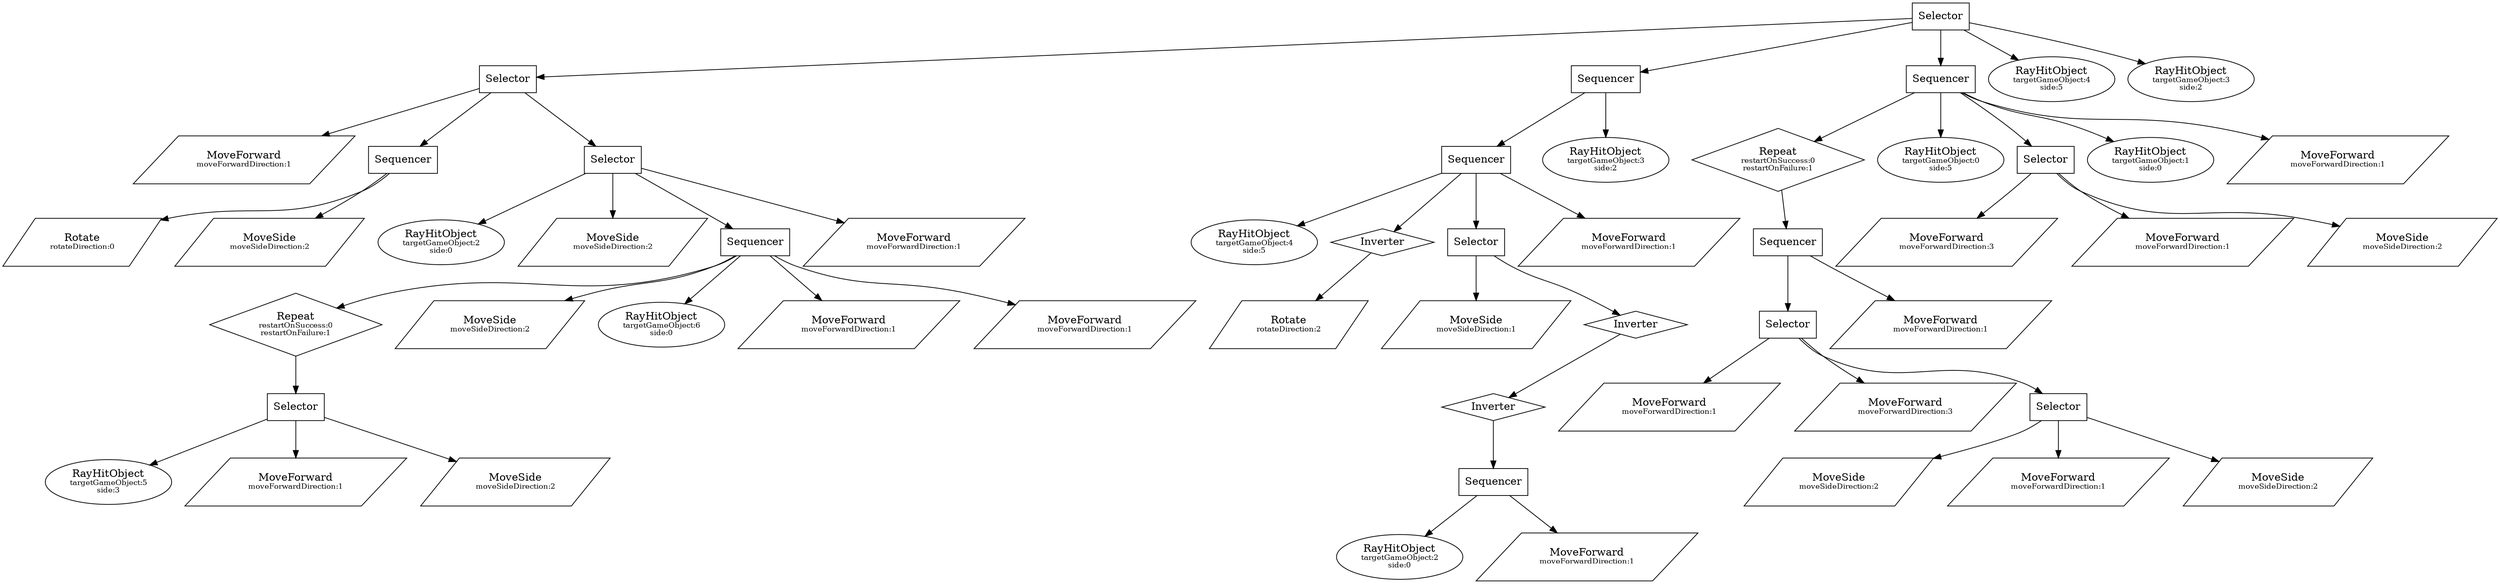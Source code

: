 digraph G {323822 [label="Selector", shape=polygon]
323823 [label="Selector", shape=polygon]
323824[label=<MoveForward<BR /><FONT POINT-SIZE="10">moveForwardDirection:1<BR /></FONT>>, shape=parallelogram]
323825 [label="Sequencer", shape=polygon]
323826[label=<Rotate<BR /><FONT POINT-SIZE="10">rotateDirection:0<BR /></FONT>>, shape=parallelogram]
323827[label=<MoveSide<BR /><FONT POINT-SIZE="10">moveSideDirection:2<BR /></FONT>>, shape=parallelogram]
323828 [label="Selector", shape=polygon]
323829[label=<RayHitObject<BR /><FONT POINT-SIZE="10">targetGameObject:2<BR />side:0<BR /></FONT>>, shape=ellipse]
323830[label=<MoveSide<BR /><FONT POINT-SIZE="10">moveSideDirection:2<BR /></FONT>>, shape=parallelogram]
323831 [label="Sequencer", shape=polygon]
323832[label=<Repeat<BR /><FONT POINT-SIZE="10">restartOnSuccess:0<BR />restartOnFailure:1<BR /></FONT>>, shape=diamond]
323833 [label="Selector", shape=polygon]
323889[label=<RayHitObject<BR /><FONT POINT-SIZE="10">targetGameObject:5<BR />side:3<BR /></FONT>>, shape=ellipse]
323835[label=<MoveForward<BR /><FONT POINT-SIZE="10">moveForwardDirection:1<BR /></FONT>>, shape=parallelogram]
323836[label=<MoveSide<BR /><FONT POINT-SIZE="10">moveSideDirection:2<BR /></FONT>>, shape=parallelogram]
323837[label=<MoveSide<BR /><FONT POINT-SIZE="10">moveSideDirection:2<BR /></FONT>>, shape=parallelogram]
323838[label=<RayHitObject<BR /><FONT POINT-SIZE="10">targetGameObject:6<BR />side:0<BR /></FONT>>, shape=ellipse]
323839[label=<MoveForward<BR /><FONT POINT-SIZE="10">moveForwardDirection:1<BR /></FONT>>, shape=parallelogram]
323840[label=<MoveForward<BR /><FONT POINT-SIZE="10">moveForwardDirection:1<BR /></FONT>>, shape=parallelogram]
323841[label=<MoveForward<BR /><FONT POINT-SIZE="10">moveForwardDirection:1<BR /></FONT>>, shape=parallelogram]
323842 [label="Sequencer", shape=polygon]
323843 [label="Sequencer", shape=polygon]
323844[label=<RayHitObject<BR /><FONT POINT-SIZE="10">targetGameObject:4<BR />side:5<BR /></FONT>>, shape=ellipse]
323845 [label="Inverter", shape=diamond]
323846[label=<Rotate<BR /><FONT POINT-SIZE="10">rotateDirection:2<BR /></FONT>>, shape=parallelogram]
323847 [label="Selector", shape=polygon]
323848[label=<MoveSide<BR /><FONT POINT-SIZE="10">moveSideDirection:1<BR /></FONT>>, shape=parallelogram]
323849 [label="Inverter", shape=diamond]
323850 [label="Inverter", shape=diamond]
323851 [label="Sequencer", shape=polygon]
323852[label=<RayHitObject<BR /><FONT POINT-SIZE="10">targetGameObject:2<BR />side:0<BR /></FONT>>, shape=ellipse]
323853[label=<MoveForward<BR /><FONT POINT-SIZE="10">moveForwardDirection:1<BR /></FONT>>, shape=parallelogram]
323854[label=<MoveForward<BR /><FONT POINT-SIZE="10">moveForwardDirection:1<BR /></FONT>>, shape=parallelogram]
323855[label=<RayHitObject<BR /><FONT POINT-SIZE="10">targetGameObject:3<BR />side:2<BR /></FONT>>, shape=ellipse]
323856 [label="Sequencer", shape=polygon]
323857[label=<Repeat<BR /><FONT POINT-SIZE="10">restartOnSuccess:0<BR />restartOnFailure:1<BR /></FONT>>, shape=diamond]
323858 [label="Sequencer", shape=polygon]
323859 [label="Selector", shape=polygon]
323860[label=<MoveForward<BR /><FONT POINT-SIZE="10">moveForwardDirection:1<BR /></FONT>>, shape=parallelogram]
323861[label=<MoveForward<BR /><FONT POINT-SIZE="10">moveForwardDirection:3<BR /></FONT>>, shape=parallelogram]
323862 [label="Selector", shape=polygon]
323863[label=<MoveSide<BR /><FONT POINT-SIZE="10">moveSideDirection:2<BR /></FONT>>, shape=parallelogram]
323864[label=<MoveForward<BR /><FONT POINT-SIZE="10">moveForwardDirection:1<BR /></FONT>>, shape=parallelogram]
323865[label=<MoveSide<BR /><FONT POINT-SIZE="10">moveSideDirection:2<BR /></FONT>>, shape=parallelogram]
323866[label=<MoveForward<BR /><FONT POINT-SIZE="10">moveForwardDirection:1<BR /></FONT>>, shape=parallelogram]
323867[label=<RayHitObject<BR /><FONT POINT-SIZE="10">targetGameObject:0<BR />side:5<BR /></FONT>>, shape=ellipse]
323868 [label="Selector", shape=polygon]
323869[label=<MoveForward<BR /><FONT POINT-SIZE="10">moveForwardDirection:3<BR /></FONT>>, shape=parallelogram]
323870[label=<MoveForward<BR /><FONT POINT-SIZE="10">moveForwardDirection:1<BR /></FONT>>, shape=parallelogram]
323871[label=<MoveSide<BR /><FONT POINT-SIZE="10">moveSideDirection:2<BR /></FONT>>, shape=parallelogram]
323872[label=<RayHitObject<BR /><FONT POINT-SIZE="10">targetGameObject:1<BR />side:0<BR /></FONT>>, shape=ellipse]
323873[label=<MoveForward<BR /><FONT POINT-SIZE="10">moveForwardDirection:1<BR /></FONT>>, shape=parallelogram]
323874[label=<RayHitObject<BR /><FONT POINT-SIZE="10">targetGameObject:4<BR />side:5<BR /></FONT>>, shape=ellipse]
323875[label=<RayHitObject<BR /><FONT POINT-SIZE="10">targetGameObject:3<BR />side:2<BR /></FONT>>, shape=ellipse]
323822 -> 323823
323823 -> 323824
323823 -> 323825
323825 -> 323826
323825 -> 323827
323823 -> 323828
323828 -> 323829
323828 -> 323830
323828 -> 323831
323831 -> 323832
323832 -> 323833
323833 -> 323889
323833 -> 323835
323833 -> 323836
323831 -> 323837
323831 -> 323838
323831 -> 323839
323831 -> 323840
323828 -> 323841
323822 -> 323842
323842 -> 323843
323843 -> 323844
323843 -> 323845
323845 -> 323846
323843 -> 323847
323847 -> 323848
323847 -> 323849
323849 -> 323850
323850 -> 323851
323851 -> 323852
323851 -> 323853
323843 -> 323854
323842 -> 323855
323822 -> 323856
323856 -> 323857
323857 -> 323858
323858 -> 323859
323859 -> 323860
323859 -> 323861
323859 -> 323862
323862 -> 323863
323862 -> 323864
323862 -> 323865
323858 -> 323866
323856 -> 323867
323856 -> 323868
323868 -> 323869
323868 -> 323870
323868 -> 323871
323856 -> 323872
323856 -> 323873
323822 -> 323874
323822 -> 323875

}
